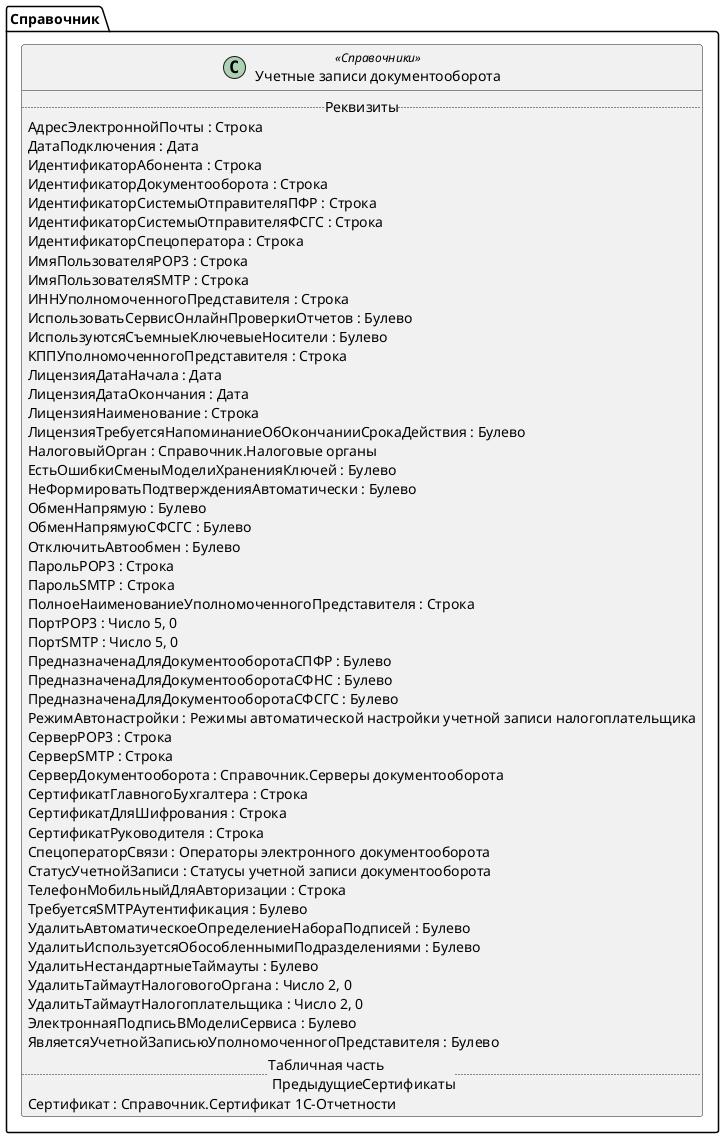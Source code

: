 ﻿@startuml УчетныеЗаписиДокументооборота
'!include templates.wsd
'..\include templates.wsd
class Справочник.УчетныеЗаписиДокументооборота as "Учетные записи документооборота" <<Справочники>>
{
..Реквизиты..
АдресЭлектроннойПочты : Строка
ДатаПодключения : Дата
ИдентификаторАбонента : Строка
ИдентификаторДокументооборота : Строка
ИдентификаторСистемыОтправителяПФР : Строка
ИдентификаторСистемыОтправителяФСГС : Строка
ИдентификаторСпецоператора : Строка
ИмяПользователяPOP3 : Строка
ИмяПользователяSMTP : Строка
ИННУполномоченногоПредставителя : Строка
ИспользоватьСервисОнлайнПроверкиОтчетов : Булево
ИспользуютсяСъемныеКлючевыеНосители : Булево
КППУполномоченногоПредставителя : Строка
ЛицензияДатаНачала : Дата
ЛицензияДатаОкончания : Дата
ЛицензияНаименование : Строка
ЛицензияТребуетсяНапоминаниеОбОкончанииСрокаДействия : Булево
НалоговыйОрган : Справочник.Налоговые органы
ЕстьОшибкиСменыМоделиХраненияКлючей : Булево
НеФормироватьПодтвержденияАвтоматически : Булево
ОбменНапрямую : Булево
ОбменНапрямуюСФСГС : Булево
ОтключитьАвтообмен : Булево
ПарольPOP3 : Строка
ПарольSMTP : Строка
ПолноеНаименованиеУполномоченногоПредставителя : Строка
ПортPOP3 : Число 5, 0
ПортSMTP : Число 5, 0
ПредназначенаДляДокументооборотаСПФР : Булево
ПредназначенаДляДокументооборотаСФНС : Булево
ПредназначенаДляДокументооборотаСФСГС : Булево
РежимАвтонастройки : Режимы автоматической настройки учетной записи налогоплательщика
СерверPOP3 : Строка
СерверSMTP : Строка
СерверДокументооборота : Справочник.Серверы документооборота
СертификатГлавногоБухгалтера : Строка
СертификатДляШифрования : Строка
СертификатРуководителя : Строка
СпецоператорСвязи : Операторы электронного документооборота
СтатусУчетнойЗаписи : Статусы учетной записи документооборота
ТелефонМобильныйДляАвторизации : Строка
ТребуетсяSMTPАутентификация : Булево
УдалитьАвтоматическоеОпределениеНабораПодписей : Булево
УдалитьИспользуетсяОбособленнымиПодразделениями : Булево
УдалитьНестандартныеТаймауты : Булево
УдалитьТаймаутНалоговогоОргана : Число 2, 0
УдалитьТаймаутНалогоплательщика : Число 2, 0
ЭлектроннаяПодписьВМоделиСервиса : Булево
ЯвляетсяУчетнойЗаписьюУполномоченногоПредставителя : Булево
..Табличная часть \n ПредыдущиеСертификаты..
Сертификат : Справочник.Сертификат 1С-Отчетности
}
@enduml
